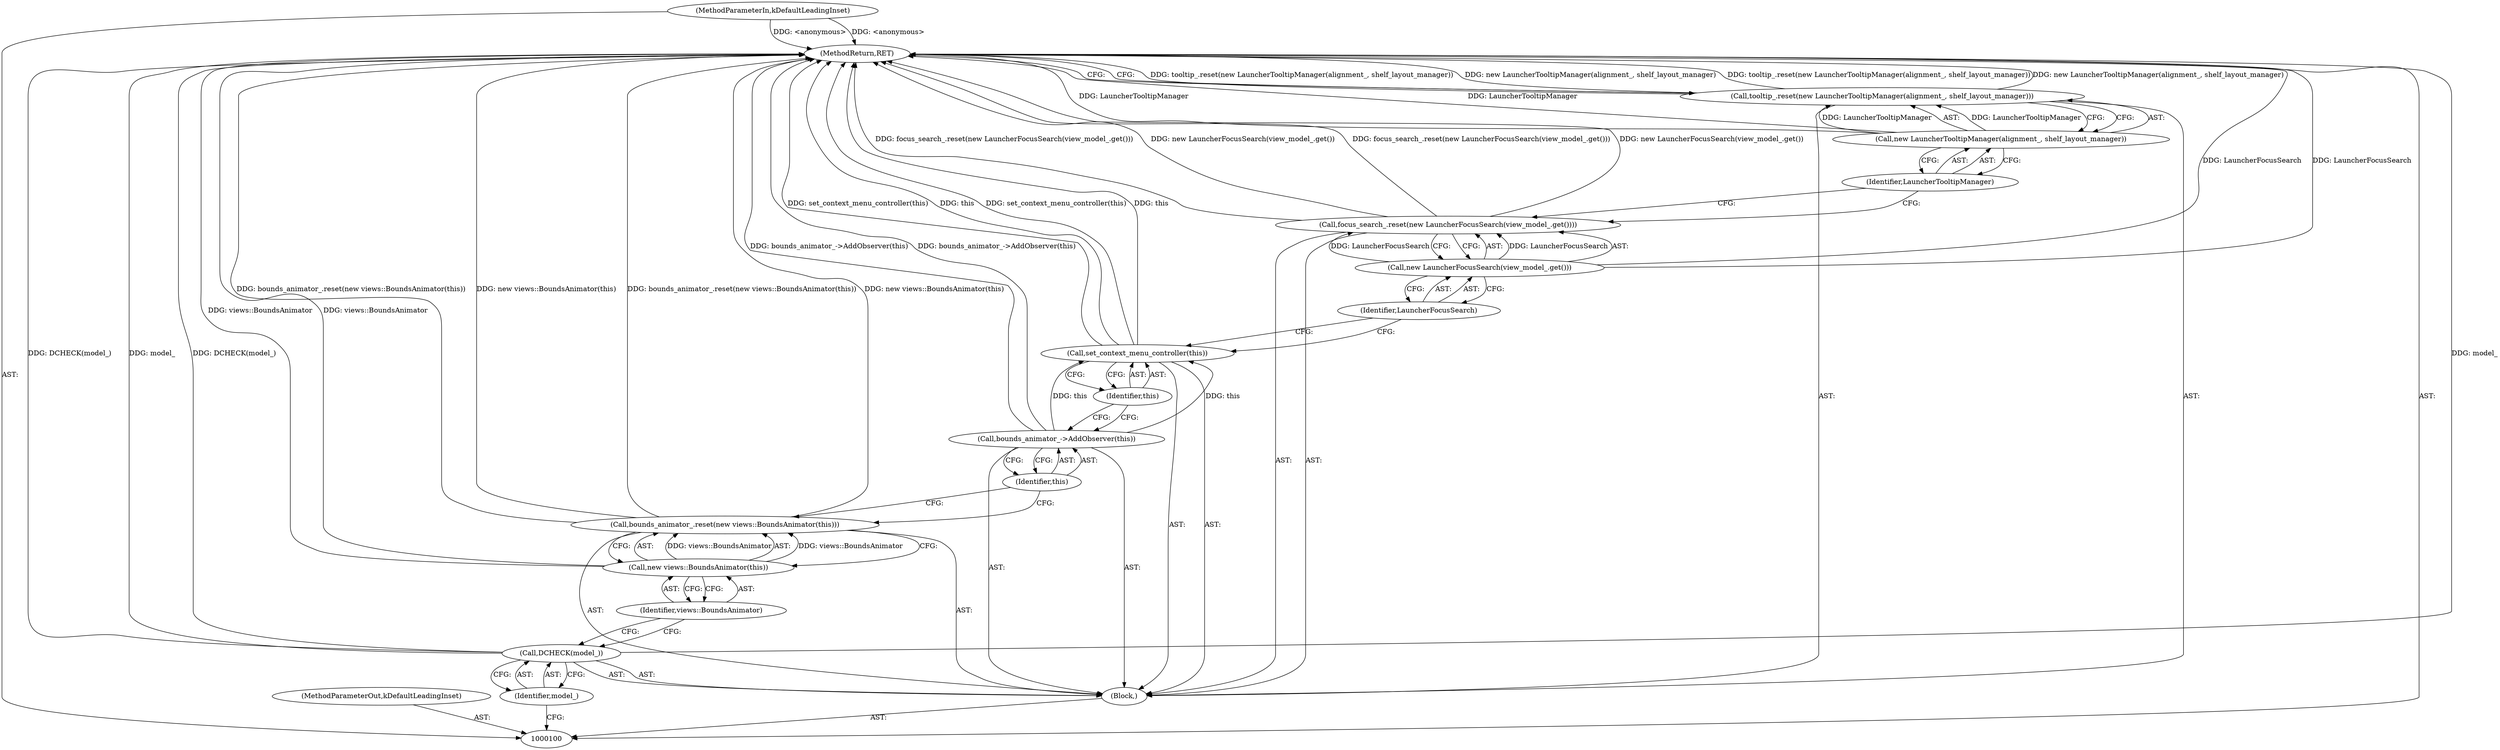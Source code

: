 digraph "0_Chrome_3475f5e448ddf5e48888f3d0563245cc46e3c98b_4" {
"1000101" [label="(MethodParameterIn,kDefaultLeadingInset)"];
"1000152" [label="(MethodParameterOut,kDefaultLeadingInset)"];
"1000102" [label="(Block,)"];
"1000118" [label="(MethodReturn,RET)"];
"1000104" [label="(Identifier,model_)"];
"1000103" [label="(Call,DCHECK(model_))"];
"1000106" [label="(Call,new views::BoundsAnimator(this))"];
"1000105" [label="(Call,bounds_animator_.reset(new views::BoundsAnimator(this)))"];
"1000107" [label="(Identifier,views::BoundsAnimator)"];
"1000108" [label="(Call,bounds_animator_->AddObserver(this))"];
"1000109" [label="(Identifier,this)"];
"1000110" [label="(Call,set_context_menu_controller(this))"];
"1000111" [label="(Identifier,this)"];
"1000112" [label="(Call,focus_search_.reset(new LauncherFocusSearch(view_model_.get())))"];
"1000113" [label="(Call,new LauncherFocusSearch(view_model_.get()))"];
"1000114" [label="(Identifier,LauncherFocusSearch)"];
"1000116" [label="(Call,new LauncherTooltipManager(alignment_, shelf_layout_manager))"];
"1000115" [label="(Call,tooltip_.reset(new LauncherTooltipManager(alignment_, shelf_layout_manager)))"];
"1000117" [label="(Identifier,LauncherTooltipManager)"];
"1000101" -> "1000100"  [label="AST: "];
"1000101" -> "1000118"  [label="DDG: <anonymous>"];
"1000152" -> "1000100"  [label="AST: "];
"1000102" -> "1000100"  [label="AST: "];
"1000103" -> "1000102"  [label="AST: "];
"1000105" -> "1000102"  [label="AST: "];
"1000108" -> "1000102"  [label="AST: "];
"1000110" -> "1000102"  [label="AST: "];
"1000112" -> "1000102"  [label="AST: "];
"1000115" -> "1000102"  [label="AST: "];
"1000118" -> "1000100"  [label="AST: "];
"1000118" -> "1000115"  [label="CFG: "];
"1000116" -> "1000118"  [label="DDG: LauncherTooltipManager"];
"1000108" -> "1000118"  [label="DDG: bounds_animator_->AddObserver(this)"];
"1000106" -> "1000118"  [label="DDG: views::BoundsAnimator"];
"1000103" -> "1000118"  [label="DDG: model_"];
"1000103" -> "1000118"  [label="DDG: DCHECK(model_)"];
"1000105" -> "1000118"  [label="DDG: bounds_animator_.reset(new views::BoundsAnimator(this))"];
"1000105" -> "1000118"  [label="DDG: new views::BoundsAnimator(this)"];
"1000113" -> "1000118"  [label="DDG: LauncherFocusSearch"];
"1000115" -> "1000118"  [label="DDG: tooltip_.reset(new LauncherTooltipManager(alignment_, shelf_layout_manager))"];
"1000115" -> "1000118"  [label="DDG: new LauncherTooltipManager(alignment_, shelf_layout_manager)"];
"1000112" -> "1000118"  [label="DDG: focus_search_.reset(new LauncherFocusSearch(view_model_.get()))"];
"1000112" -> "1000118"  [label="DDG: new LauncherFocusSearch(view_model_.get())"];
"1000101" -> "1000118"  [label="DDG: <anonymous>"];
"1000110" -> "1000118"  [label="DDG: set_context_menu_controller(this)"];
"1000110" -> "1000118"  [label="DDG: this"];
"1000104" -> "1000103"  [label="AST: "];
"1000104" -> "1000100"  [label="CFG: "];
"1000103" -> "1000104"  [label="CFG: "];
"1000103" -> "1000102"  [label="AST: "];
"1000103" -> "1000104"  [label="CFG: "];
"1000104" -> "1000103"  [label="AST: "];
"1000107" -> "1000103"  [label="CFG: "];
"1000103" -> "1000118"  [label="DDG: model_"];
"1000103" -> "1000118"  [label="DDG: DCHECK(model_)"];
"1000106" -> "1000105"  [label="AST: "];
"1000106" -> "1000107"  [label="CFG: "];
"1000107" -> "1000106"  [label="AST: "];
"1000105" -> "1000106"  [label="CFG: "];
"1000106" -> "1000118"  [label="DDG: views::BoundsAnimator"];
"1000106" -> "1000105"  [label="DDG: views::BoundsAnimator"];
"1000105" -> "1000102"  [label="AST: "];
"1000105" -> "1000106"  [label="CFG: "];
"1000106" -> "1000105"  [label="AST: "];
"1000109" -> "1000105"  [label="CFG: "];
"1000105" -> "1000118"  [label="DDG: bounds_animator_.reset(new views::BoundsAnimator(this))"];
"1000105" -> "1000118"  [label="DDG: new views::BoundsAnimator(this)"];
"1000106" -> "1000105"  [label="DDG: views::BoundsAnimator"];
"1000107" -> "1000106"  [label="AST: "];
"1000107" -> "1000103"  [label="CFG: "];
"1000106" -> "1000107"  [label="CFG: "];
"1000108" -> "1000102"  [label="AST: "];
"1000108" -> "1000109"  [label="CFG: "];
"1000109" -> "1000108"  [label="AST: "];
"1000111" -> "1000108"  [label="CFG: "];
"1000108" -> "1000118"  [label="DDG: bounds_animator_->AddObserver(this)"];
"1000108" -> "1000110"  [label="DDG: this"];
"1000109" -> "1000108"  [label="AST: "];
"1000109" -> "1000105"  [label="CFG: "];
"1000108" -> "1000109"  [label="CFG: "];
"1000110" -> "1000102"  [label="AST: "];
"1000110" -> "1000111"  [label="CFG: "];
"1000111" -> "1000110"  [label="AST: "];
"1000114" -> "1000110"  [label="CFG: "];
"1000110" -> "1000118"  [label="DDG: set_context_menu_controller(this)"];
"1000110" -> "1000118"  [label="DDG: this"];
"1000108" -> "1000110"  [label="DDG: this"];
"1000111" -> "1000110"  [label="AST: "];
"1000111" -> "1000108"  [label="CFG: "];
"1000110" -> "1000111"  [label="CFG: "];
"1000112" -> "1000102"  [label="AST: "];
"1000112" -> "1000113"  [label="CFG: "];
"1000113" -> "1000112"  [label="AST: "];
"1000117" -> "1000112"  [label="CFG: "];
"1000112" -> "1000118"  [label="DDG: focus_search_.reset(new LauncherFocusSearch(view_model_.get()))"];
"1000112" -> "1000118"  [label="DDG: new LauncherFocusSearch(view_model_.get())"];
"1000113" -> "1000112"  [label="DDG: LauncherFocusSearch"];
"1000113" -> "1000112"  [label="AST: "];
"1000113" -> "1000114"  [label="CFG: "];
"1000114" -> "1000113"  [label="AST: "];
"1000112" -> "1000113"  [label="CFG: "];
"1000113" -> "1000118"  [label="DDG: LauncherFocusSearch"];
"1000113" -> "1000112"  [label="DDG: LauncherFocusSearch"];
"1000114" -> "1000113"  [label="AST: "];
"1000114" -> "1000110"  [label="CFG: "];
"1000113" -> "1000114"  [label="CFG: "];
"1000116" -> "1000115"  [label="AST: "];
"1000116" -> "1000117"  [label="CFG: "];
"1000117" -> "1000116"  [label="AST: "];
"1000115" -> "1000116"  [label="CFG: "];
"1000116" -> "1000118"  [label="DDG: LauncherTooltipManager"];
"1000116" -> "1000115"  [label="DDG: LauncherTooltipManager"];
"1000115" -> "1000102"  [label="AST: "];
"1000115" -> "1000116"  [label="CFG: "];
"1000116" -> "1000115"  [label="AST: "];
"1000118" -> "1000115"  [label="CFG: "];
"1000115" -> "1000118"  [label="DDG: tooltip_.reset(new LauncherTooltipManager(alignment_, shelf_layout_manager))"];
"1000115" -> "1000118"  [label="DDG: new LauncherTooltipManager(alignment_, shelf_layout_manager)"];
"1000116" -> "1000115"  [label="DDG: LauncherTooltipManager"];
"1000117" -> "1000116"  [label="AST: "];
"1000117" -> "1000112"  [label="CFG: "];
"1000116" -> "1000117"  [label="CFG: "];
}
